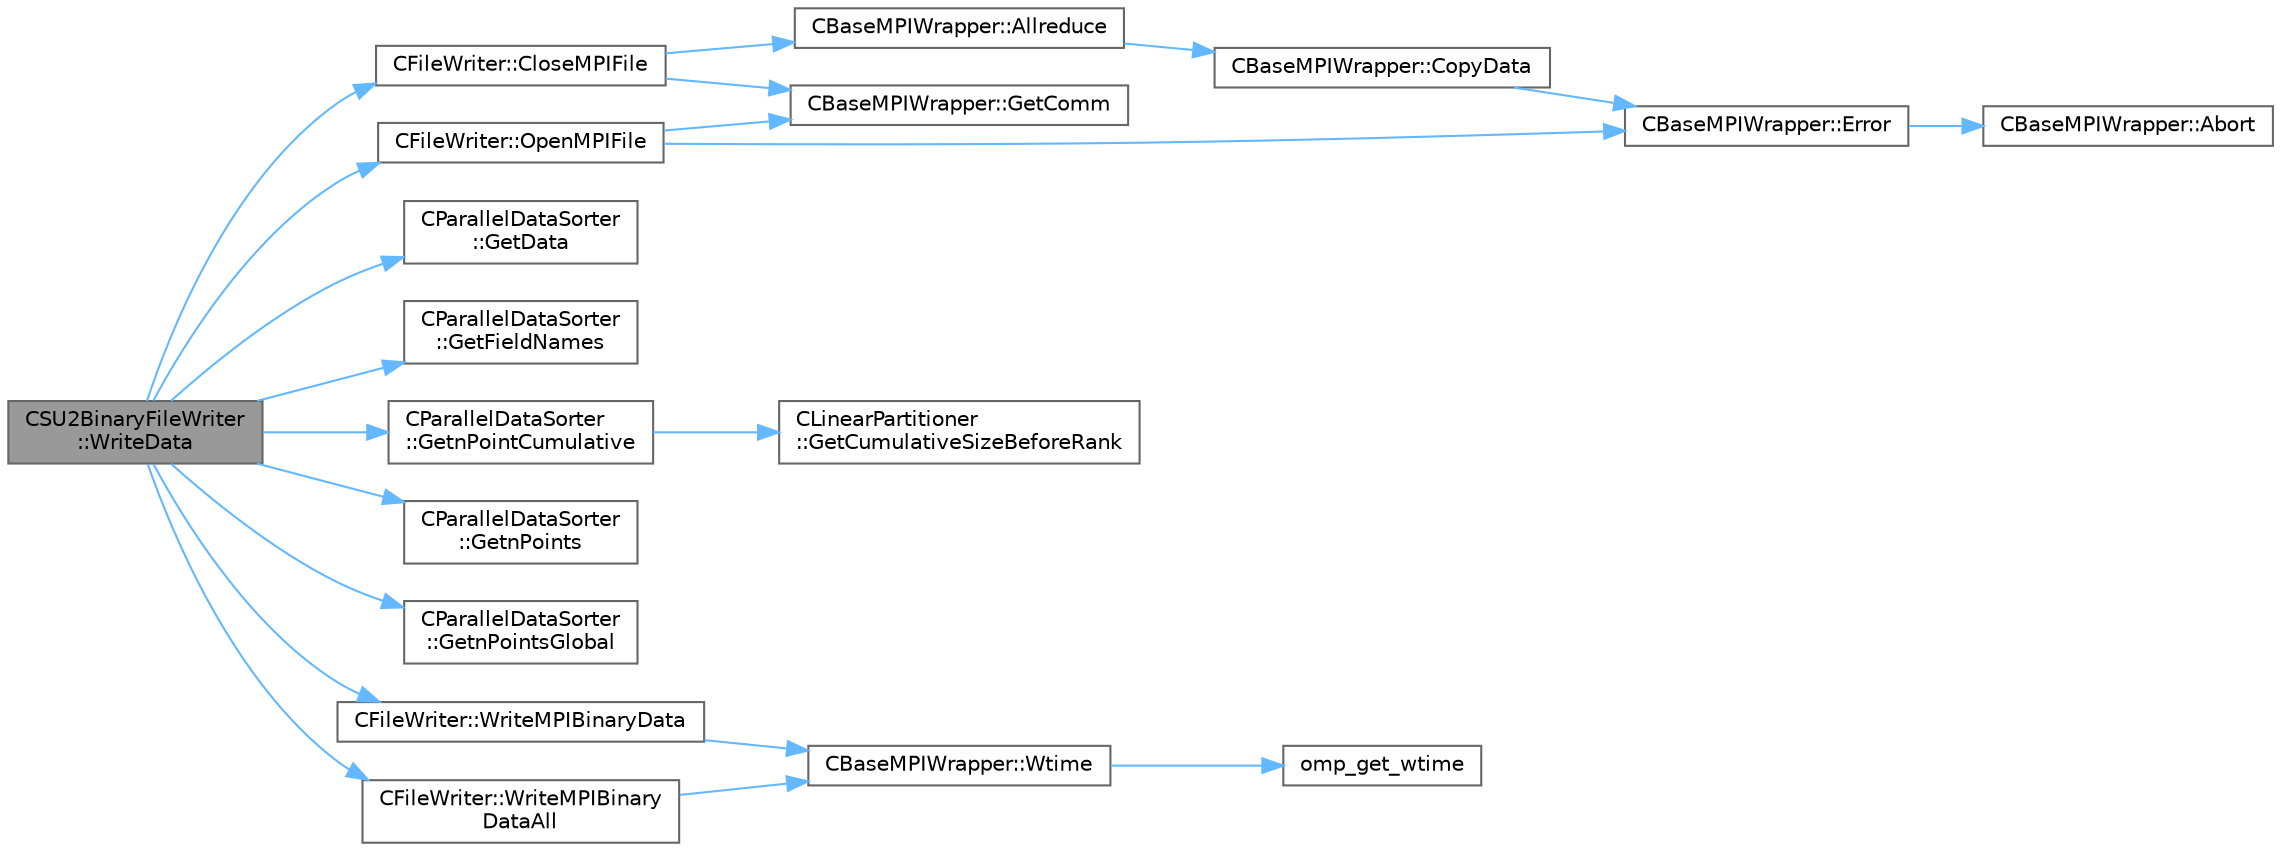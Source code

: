 digraph "CSU2BinaryFileWriter::WriteData"
{
 // LATEX_PDF_SIZE
  bgcolor="transparent";
  edge [fontname=Helvetica,fontsize=10,labelfontname=Helvetica,labelfontsize=10];
  node [fontname=Helvetica,fontsize=10,shape=box,height=0.2,width=0.4];
  rankdir="LR";
  Node1 [id="Node000001",label="CSU2BinaryFileWriter\l::WriteData",height=0.2,width=0.4,color="gray40", fillcolor="grey60", style="filled", fontcolor="black",tooltip="Write sorted data to file in SU2 binary file format."];
  Node1 -> Node2 [id="edge1_Node000001_Node000002",color="steelblue1",style="solid",tooltip=" "];
  Node2 [id="Node000002",label="CFileWriter::CloseMPIFile",height=0.2,width=0.4,color="grey40", fillcolor="white", style="filled",URL="$classCFileWriter.html#a3a8cc7eb1009dd47fae5db9158382ac2",tooltip="Close a file using MPI I/O."];
  Node2 -> Node3 [id="edge2_Node000002_Node000003",color="steelblue1",style="solid",tooltip=" "];
  Node3 [id="Node000003",label="CBaseMPIWrapper::Allreduce",height=0.2,width=0.4,color="grey40", fillcolor="white", style="filled",URL="$classCBaseMPIWrapper.html#a381d4b3738c09d92ee1ae9f89715b541",tooltip=" "];
  Node3 -> Node4 [id="edge3_Node000003_Node000004",color="steelblue1",style="solid",tooltip=" "];
  Node4 [id="Node000004",label="CBaseMPIWrapper::CopyData",height=0.2,width=0.4,color="grey40", fillcolor="white", style="filled",URL="$classCBaseMPIWrapper.html#a3c28692a4cab67ad0f81d18273db3d23",tooltip=" "];
  Node4 -> Node5 [id="edge4_Node000004_Node000005",color="steelblue1",style="solid",tooltip=" "];
  Node5 [id="Node000005",label="CBaseMPIWrapper::Error",height=0.2,width=0.4,color="grey40", fillcolor="white", style="filled",URL="$classCBaseMPIWrapper.html#a04457c47629bda56704e6a8804833eeb",tooltip=" "];
  Node5 -> Node6 [id="edge5_Node000005_Node000006",color="steelblue1",style="solid",tooltip=" "];
  Node6 [id="Node000006",label="CBaseMPIWrapper::Abort",height=0.2,width=0.4,color="grey40", fillcolor="white", style="filled",URL="$classCBaseMPIWrapper.html#af7297d861dca86b45cf561b6ab642e8f",tooltip=" "];
  Node2 -> Node7 [id="edge6_Node000002_Node000007",color="steelblue1",style="solid",tooltip=" "];
  Node7 [id="Node000007",label="CBaseMPIWrapper::GetComm",height=0.2,width=0.4,color="grey40", fillcolor="white", style="filled",URL="$classCBaseMPIWrapper.html#a8154391fc3522954802889d81d4ef5da",tooltip=" "];
  Node1 -> Node8 [id="edge7_Node000001_Node000008",color="steelblue1",style="solid",tooltip=" "];
  Node8 [id="Node000008",label="CParallelDataSorter\l::GetData",height=0.2,width=0.4,color="grey40", fillcolor="white", style="filled",URL="$classCParallelDataSorter.html#a78141bec7957f79ae486204acd19699c",tooltip="Get the value of the linear partitioned data. \\input iField - the output field ID...."];
  Node1 -> Node9 [id="edge8_Node000001_Node000009",color="steelblue1",style="solid",tooltip=" "];
  Node9 [id="Node000009",label="CParallelDataSorter\l::GetFieldNames",height=0.2,width=0.4,color="grey40", fillcolor="white", style="filled",URL="$classCParallelDataSorter.html#ab8088a0f81535c80e2d41f7bad5e2c5f",tooltip="Get the vector containing the names of the output fields."];
  Node1 -> Node10 [id="edge9_Node000001_Node000010",color="steelblue1",style="solid",tooltip=" "];
  Node10 [id="Node000010",label="CParallelDataSorter\l::GetnPointCumulative",height=0.2,width=0.4,color="grey40", fillcolor="white", style="filled",URL="$classCParallelDataSorter.html#a9cd678403c056d0503cdf21a1d19edcb",tooltip="Get the cumulated number of points \\input rank - the processor rank."];
  Node10 -> Node11 [id="edge10_Node000010_Node000011",color="steelblue1",style="solid",tooltip=" "];
  Node11 [id="Node000011",label="CLinearPartitioner\l::GetCumulativeSizeBeforeRank",height=0.2,width=0.4,color="grey40", fillcolor="white", style="filled",URL="$classCLinearPartitioner.html#a08169579b19c212137ac8e4909dafb31",tooltip="Get the cumulative size of all linear partitions before the current rank."];
  Node1 -> Node12 [id="edge11_Node000001_Node000012",color="steelblue1",style="solid",tooltip=" "];
  Node12 [id="Node000012",label="CParallelDataSorter\l::GetnPoints",height=0.2,width=0.4,color="grey40", fillcolor="white", style="filled",URL="$classCParallelDataSorter.html#ad542b0e8ed1e92cfb464ce0e98b3725e",tooltip="Get the number of points the local rank owns."];
  Node1 -> Node13 [id="edge12_Node000001_Node000013",color="steelblue1",style="solid",tooltip=" "];
  Node13 [id="Node000013",label="CParallelDataSorter\l::GetnPointsGlobal",height=0.2,width=0.4,color="grey40", fillcolor="white", style="filled",URL="$classCParallelDataSorter.html#abcde5e65bb1c585e3567f5e20e64e9b6",tooltip="Get the global number of points (accumulated from all ranks)"];
  Node1 -> Node14 [id="edge13_Node000001_Node000014",color="steelblue1",style="solid",tooltip=" "];
  Node14 [id="Node000014",label="CFileWriter::OpenMPIFile",height=0.2,width=0.4,color="grey40", fillcolor="white", style="filled",URL="$classCFileWriter.html#ad136b75ac15f1fd42af708e85d5a8acf",tooltip="Open a file to write using MPI I/O. Already existing file is deleted."];
  Node14 -> Node5 [id="edge14_Node000014_Node000005",color="steelblue1",style="solid",tooltip=" "];
  Node14 -> Node7 [id="edge15_Node000014_Node000007",color="steelblue1",style="solid",tooltip=" "];
  Node1 -> Node15 [id="edge16_Node000001_Node000015",color="steelblue1",style="solid",tooltip=" "];
  Node15 [id="Node000015",label="CFileWriter::WriteMPIBinaryData",height=0.2,width=0.4,color="grey40", fillcolor="white", style="filled",URL="$classCFileWriter.html#aac563a643b5b8e0dd86eb9e4a7173b29",tooltip="Write a binary data array to a currently opened file using MPI I/O. Note: routine must be called coll..."];
  Node15 -> Node16 [id="edge17_Node000015_Node000016",color="steelblue1",style="solid",tooltip=" "];
  Node16 [id="Node000016",label="CBaseMPIWrapper::Wtime",height=0.2,width=0.4,color="grey40", fillcolor="white", style="filled",URL="$classCBaseMPIWrapper.html#adcf32aa628d4b515e8835bc5c56fbf08",tooltip=" "];
  Node16 -> Node17 [id="edge18_Node000016_Node000017",color="steelblue1",style="solid",tooltip=" "];
  Node17 [id="Node000017",label="omp_get_wtime",height=0.2,width=0.4,color="grey40", fillcolor="white", style="filled",URL="$omp__structure_8hpp.html#a649bd48ab038a72108f11f5a85316266",tooltip="Return the wall time."];
  Node1 -> Node18 [id="edge19_Node000001_Node000018",color="steelblue1",style="solid",tooltip=" "];
  Node18 [id="Node000018",label="CFileWriter::WriteMPIBinary\lDataAll",height=0.2,width=0.4,color="grey40", fillcolor="white", style="filled",URL="$classCFileWriter.html#a721d35d8659bf3e57d31d8fa053c68d7",tooltip="Collectively write a binary data array distributed over all processors to file using MPI I/O."];
  Node18 -> Node16 [id="edge20_Node000018_Node000016",color="steelblue1",style="solid",tooltip=" "];
}
